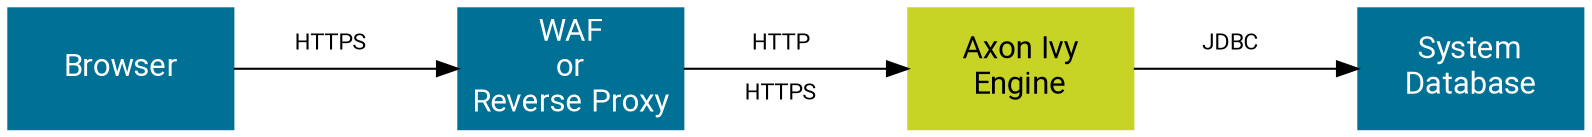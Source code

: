 digraph overview {  
  layout=neato;

  node [shape=box, height="0.8", width="2", color="#007095", style=filled, fixedsize="true", margin=0, 
        fontname="Roboto,Helvetica Neue,Arial,sans-serif", fontcolor="white", fontsize=15
       ]; 
  
  /* nodes */
  browser [label="Browser"             pos="0,2.5!", height="0.8", width="1.5"];
  reverseproxy [label="WAF\nor\nReverse Proxy", pos="3,2.5!", height="0.8", width="1.5"];  
  engine [label="Axon Ivy\nEngine",    pos="6,2.5!", height="0.8", width="1.5", color="#C7D426", fontcolor="black"];   
  systemdb [label="System\nDatabase"   pos="9,2.5!", height="0.8", width="1.5"]

  /* edges */
  browser -> reverseproxy;
  reverseproxy -> engine;
  engine -> systemdb;

  /* edge labels */
  browser_reverseproxy [label="HTTPS\n \n ",   pos="1.4,2.5!", shape=none, fillcolor=none, fontcolor=black, fontsize=11];
  reverseproxy_engine [label="HTTP\n \nHTTPS", pos="4.4,2.5!", shape=none, fillcolor=none, fontcolor=black, fontsize=11];
  engine_systemdb [label="JDBC\n \n ",         pos="7.4,2.5!", shape=none, fillcolor=none, fontcolor=black, fontsize=11];
}
